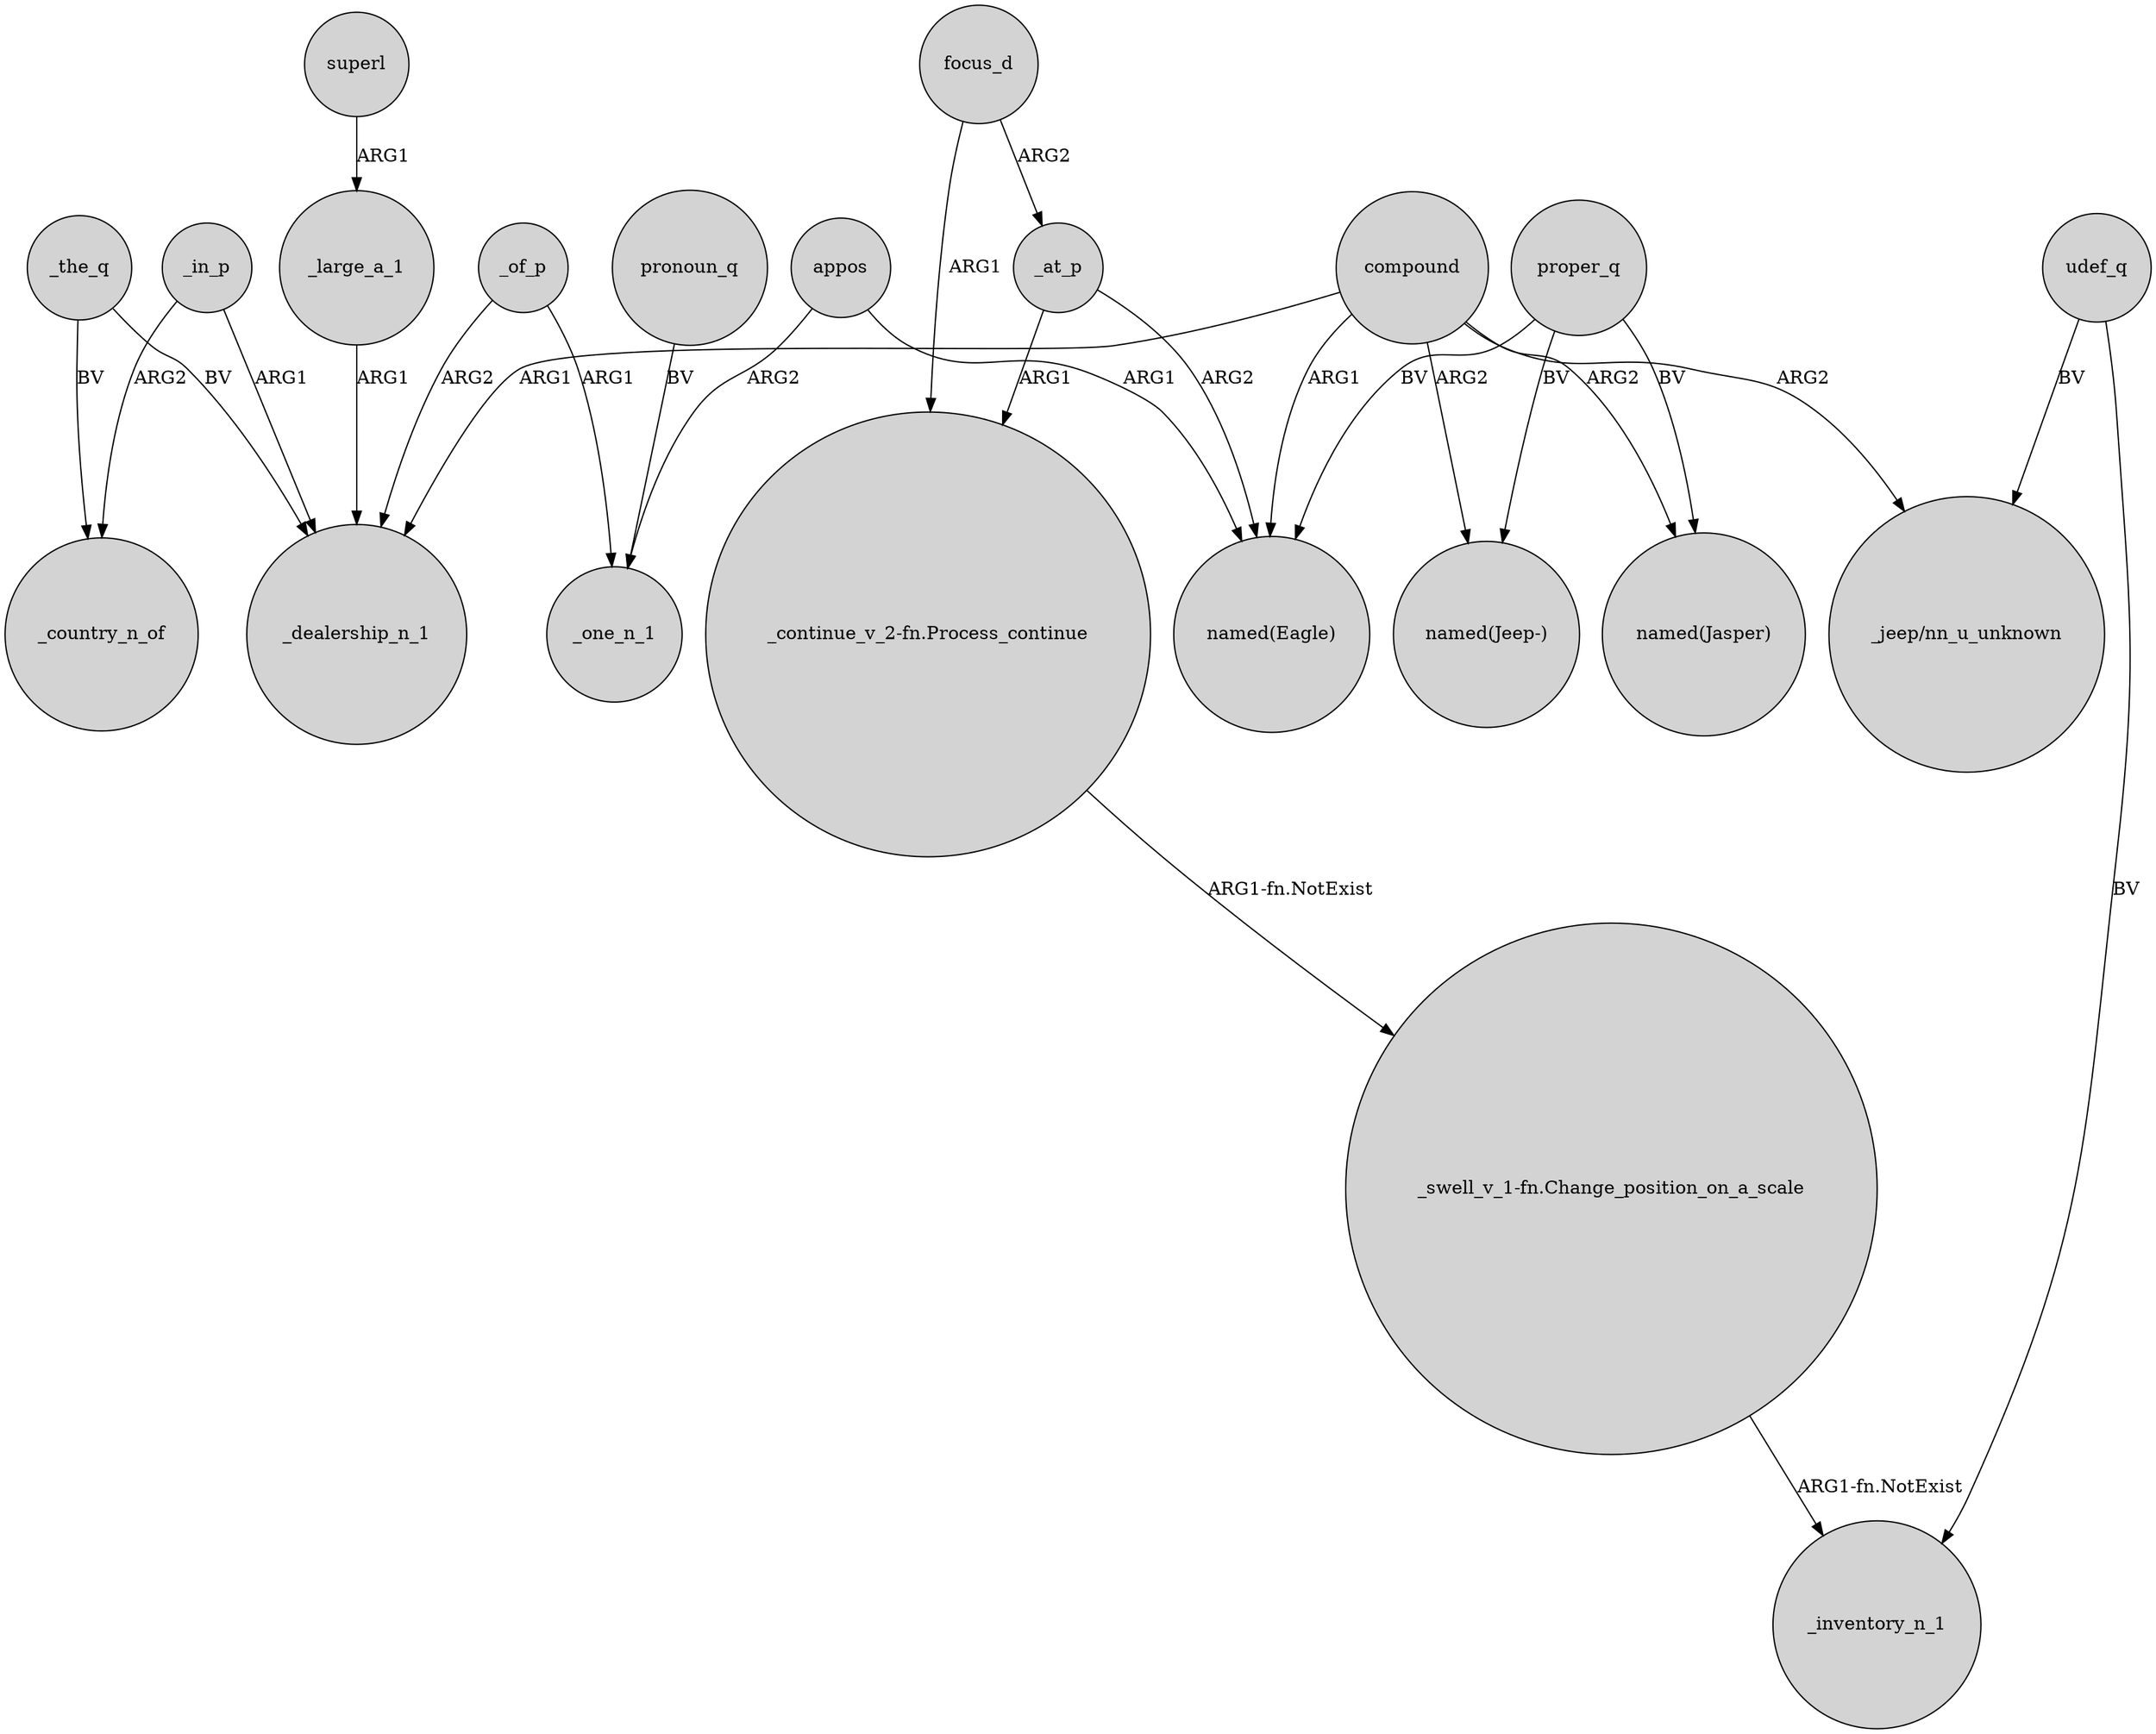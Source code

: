 digraph {
	node [shape=circle style=filled]
	superl -> _large_a_1 [label=ARG1]
	_at_p -> "_continue_v_2-fn.Process_continue" [label=ARG1]
	proper_q -> "named(Eagle)" [label=BV]
	_of_p -> _dealership_n_1 [label=ARG2]
	appos -> "named(Eagle)" [label=ARG1]
	appos -> _one_n_1 [label=ARG2]
	proper_q -> "named(Jeep-)" [label=BV]
	_in_p -> _dealership_n_1 [label=ARG1]
	_in_p -> _country_n_of [label=ARG2]
	focus_d -> _at_p [label=ARG2]
	_of_p -> _one_n_1 [label=ARG1]
	_the_q -> _dealership_n_1 [label=BV]
	"_swell_v_1-fn.Change_position_on_a_scale" -> _inventory_n_1 [label="ARG1-fn.NotExist"]
	focus_d -> "_continue_v_2-fn.Process_continue" [label=ARG1]
	_the_q -> _country_n_of [label=BV]
	"_continue_v_2-fn.Process_continue" -> "_swell_v_1-fn.Change_position_on_a_scale" [label="ARG1-fn.NotExist"]
	compound -> _dealership_n_1 [label=ARG1]
	compound -> "named(Jeep-)" [label=ARG2]
	compound -> "_jeep/nn_u_unknown" [label=ARG2]
	pronoun_q -> _one_n_1 [label=BV]
	compound -> "named(Eagle)" [label=ARG1]
	udef_q -> _inventory_n_1 [label=BV]
	compound -> "named(Jasper)" [label=ARG2]
	proper_q -> "named(Jasper)" [label=BV]
	udef_q -> "_jeep/nn_u_unknown" [label=BV]
	_at_p -> "named(Eagle)" [label=ARG2]
	_large_a_1 -> _dealership_n_1 [label=ARG1]
}
